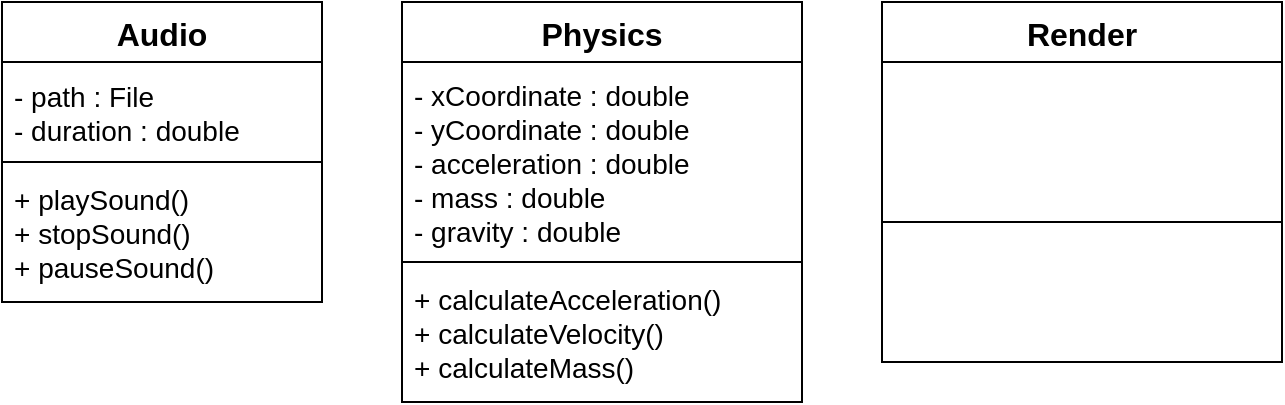 <mxfile version="16.5.4" type="device"><diagram id="jxOSEA4QgEov4QUzvTH8" name="Page-1"><mxGraphModel dx="1038" dy="547" grid="1" gridSize="10" guides="1" tooltips="1" connect="1" arrows="1" fold="1" page="1" pageScale="1" pageWidth="850" pageHeight="1100" math="0" shadow="0"><root><mxCell id="0"/><mxCell id="1" parent="0"/><mxCell id="BSVrlSkgprAC53yo7tc9-2" value="Audio" style="swimlane;fontStyle=1;childLayout=stackLayout;horizontal=1;startSize=30;horizontalStack=0;resizeParent=1;resizeParentMax=0;resizeLast=0;collapsible=1;marginBottom=0;fontSize=16;" vertex="1" parent="1"><mxGeometry x="40" y="40" width="160" height="150" as="geometry"><mxRectangle x="40" y="40" width="60" height="30" as="alternateBounds"/></mxGeometry></mxCell><mxCell id="BSVrlSkgprAC53yo7tc9-3" value="- path : File&#10;- duration : double" style="text;strokeColor=default;fillColor=default;align=left;verticalAlign=middle;spacingLeft=4;spacingRight=4;overflow=hidden;points=[[0,0.5],[1,0.5]];portConstraint=eastwest;rotatable=0;fontSize=14;" vertex="1" parent="BSVrlSkgprAC53yo7tc9-2"><mxGeometry y="30" width="160" height="50" as="geometry"/></mxCell><mxCell id="BSVrlSkgprAC53yo7tc9-4" value="+ playSound()&#10;+ stopSound()&#10;+ pauseSound()" style="text;strokeColor=default;fillColor=default;align=left;verticalAlign=middle;spacingLeft=4;spacingRight=4;overflow=hidden;points=[[0,0.5],[1,0.5]];portConstraint=eastwest;rotatable=0;fontSize=14;" vertex="1" parent="BSVrlSkgprAC53yo7tc9-2"><mxGeometry y="80" width="160" height="70" as="geometry"/></mxCell><mxCell id="BSVrlSkgprAC53yo7tc9-11" value="Physics" style="swimlane;fontStyle=1;childLayout=stackLayout;horizontal=1;startSize=30;horizontalStack=0;resizeParent=1;resizeParentMax=0;resizeLast=0;collapsible=1;marginBottom=0;fontSize=16;" vertex="1" parent="1"><mxGeometry x="240" y="40" width="200" height="200" as="geometry"><mxRectangle x="40" y="40" width="60" height="30" as="alternateBounds"/></mxGeometry></mxCell><mxCell id="BSVrlSkgprAC53yo7tc9-12" value="- xCoordinate : double&#10;- yCoordinate : double&#10;- acceleration : double&#10;- mass : double&#10;- gravity : double" style="text;strokeColor=default;fillColor=default;align=left;verticalAlign=middle;spacingLeft=4;spacingRight=4;overflow=hidden;points=[[0,0.5],[1,0.5]];portConstraint=eastwest;rotatable=0;fontSize=14;" vertex="1" parent="BSVrlSkgprAC53yo7tc9-11"><mxGeometry y="30" width="200" height="100" as="geometry"/></mxCell><mxCell id="BSVrlSkgprAC53yo7tc9-13" value="+ calculateAcceleration()&#10;+ calculateVelocity()&#10;+ calculateMass()" style="text;strokeColor=default;fillColor=default;align=left;verticalAlign=middle;spacingLeft=4;spacingRight=4;overflow=hidden;points=[[0,0.5],[1,0.5]];portConstraint=eastwest;rotatable=0;fontSize=14;" vertex="1" parent="BSVrlSkgprAC53yo7tc9-11"><mxGeometry y="130" width="200" height="70" as="geometry"/></mxCell><mxCell id="BSVrlSkgprAC53yo7tc9-14" value="Render" style="swimlane;fontStyle=1;childLayout=stackLayout;horizontal=1;startSize=30;horizontalStack=0;resizeParent=1;resizeParentMax=0;resizeLast=0;collapsible=1;marginBottom=0;fontSize=16;" vertex="1" parent="1"><mxGeometry x="480" y="40" width="200" height="180" as="geometry"><mxRectangle x="40" y="40" width="60" height="30" as="alternateBounds"/></mxGeometry></mxCell><mxCell id="BSVrlSkgprAC53yo7tc9-15" value="" style="text;strokeColor=default;fillColor=default;align=left;verticalAlign=middle;spacingLeft=4;spacingRight=4;overflow=hidden;points=[[0,0.5],[1,0.5]];portConstraint=eastwest;rotatable=0;fontSize=14;" vertex="1" parent="BSVrlSkgprAC53yo7tc9-14"><mxGeometry y="30" width="200" height="80" as="geometry"/></mxCell><mxCell id="BSVrlSkgprAC53yo7tc9-16" value="" style="text;strokeColor=default;fillColor=default;align=left;verticalAlign=middle;spacingLeft=4;spacingRight=4;overflow=hidden;points=[[0,0.5],[1,0.5]];portConstraint=eastwest;rotatable=0;fontSize=14;" vertex="1" parent="BSVrlSkgprAC53yo7tc9-14"><mxGeometry y="110" width="200" height="70" as="geometry"/></mxCell></root></mxGraphModel></diagram></mxfile>